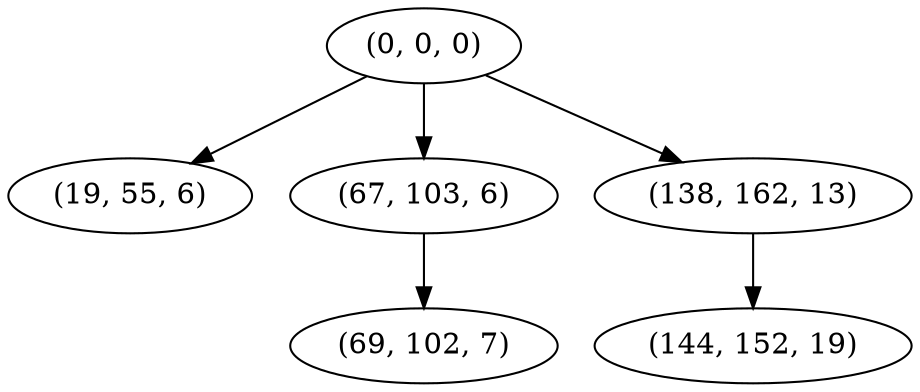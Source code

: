 digraph tree {
    "(0, 0, 0)";
    "(19, 55, 6)";
    "(67, 103, 6)";
    "(69, 102, 7)";
    "(138, 162, 13)";
    "(144, 152, 19)";
    "(0, 0, 0)" -> "(19, 55, 6)";
    "(0, 0, 0)" -> "(67, 103, 6)";
    "(0, 0, 0)" -> "(138, 162, 13)";
    "(67, 103, 6)" -> "(69, 102, 7)";
    "(138, 162, 13)" -> "(144, 152, 19)";
}

